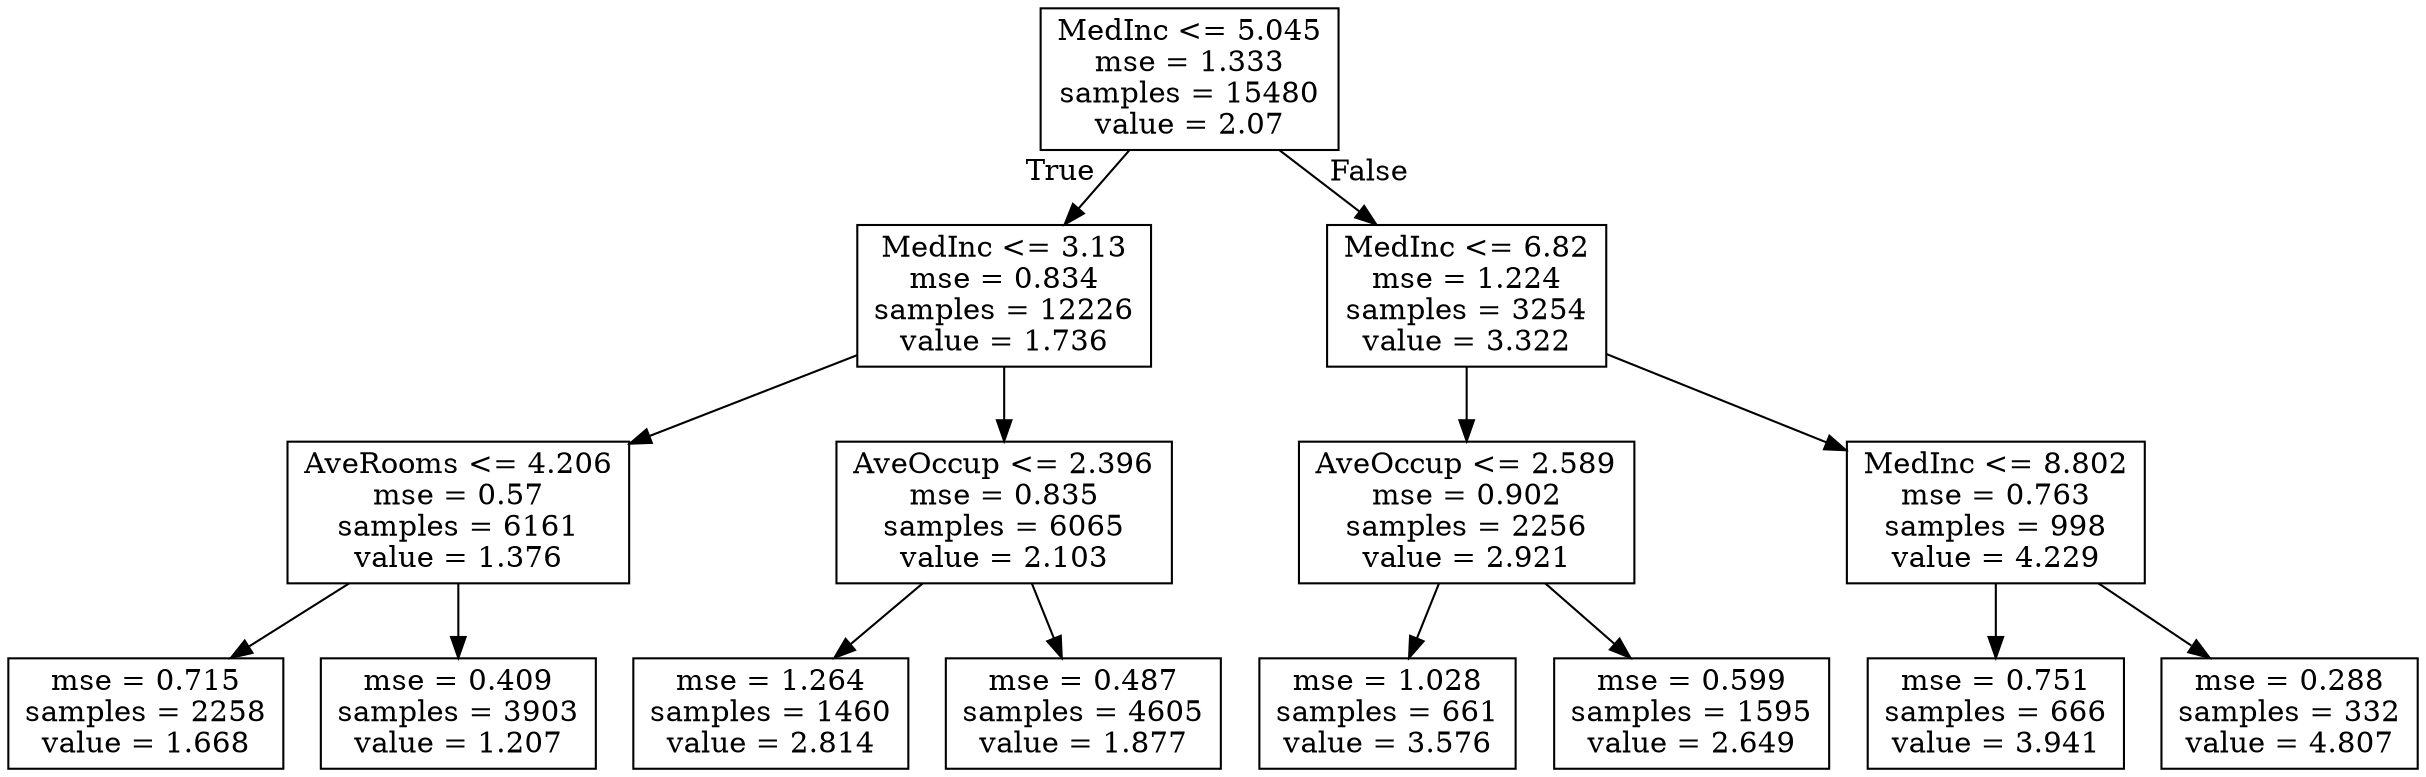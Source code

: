 digraph Tree {
node [shape=box] ;
0 [label="MedInc <= 5.045\nmse = 1.333\nsamples = 15480\nvalue = 2.07"] ;
1 [label="MedInc <= 3.13\nmse = 0.834\nsamples = 12226\nvalue = 1.736"] ;
0 -> 1 [labeldistance=2.5, labelangle=45, headlabel="True"] ;
2 [label="AveRooms <= 4.206\nmse = 0.57\nsamples = 6161\nvalue = 1.376"] ;
1 -> 2 ;
3 [label="mse = 0.715\nsamples = 2258\nvalue = 1.668"] ;
2 -> 3 ;
4 [label="mse = 0.409\nsamples = 3903\nvalue = 1.207"] ;
2 -> 4 ;
5 [label="AveOccup <= 2.396\nmse = 0.835\nsamples = 6065\nvalue = 2.103"] ;
1 -> 5 ;
6 [label="mse = 1.264\nsamples = 1460\nvalue = 2.814"] ;
5 -> 6 ;
7 [label="mse = 0.487\nsamples = 4605\nvalue = 1.877"] ;
5 -> 7 ;
8 [label="MedInc <= 6.82\nmse = 1.224\nsamples = 3254\nvalue = 3.322"] ;
0 -> 8 [labeldistance=2.5, labelangle=-45, headlabel="False"] ;
9 [label="AveOccup <= 2.589\nmse = 0.902\nsamples = 2256\nvalue = 2.921"] ;
8 -> 9 ;
10 [label="mse = 1.028\nsamples = 661\nvalue = 3.576"] ;
9 -> 10 ;
11 [label="mse = 0.599\nsamples = 1595\nvalue = 2.649"] ;
9 -> 11 ;
12 [label="MedInc <= 8.802\nmse = 0.763\nsamples = 998\nvalue = 4.229"] ;
8 -> 12 ;
13 [label="mse = 0.751\nsamples = 666\nvalue = 3.941"] ;
12 -> 13 ;
14 [label="mse = 0.288\nsamples = 332\nvalue = 4.807"] ;
12 -> 14 ;
}